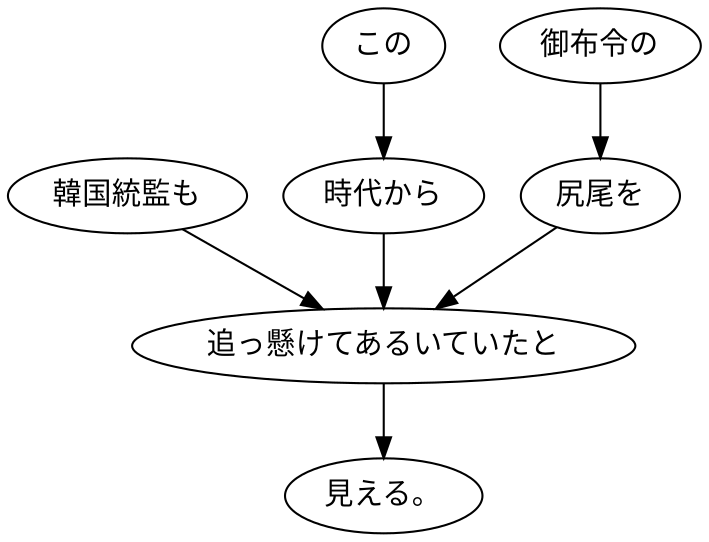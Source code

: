 digraph graph6553 {
	node0 [label="韓国統監も"];
	node1 [label="この"];
	node2 [label="時代から"];
	node3 [label="御布令の"];
	node4 [label="尻尾を"];
	node5 [label="追っ懸けてあるいていたと"];
	node6 [label="見える。"];
	node0 -> node5;
	node1 -> node2;
	node2 -> node5;
	node3 -> node4;
	node4 -> node5;
	node5 -> node6;
}

